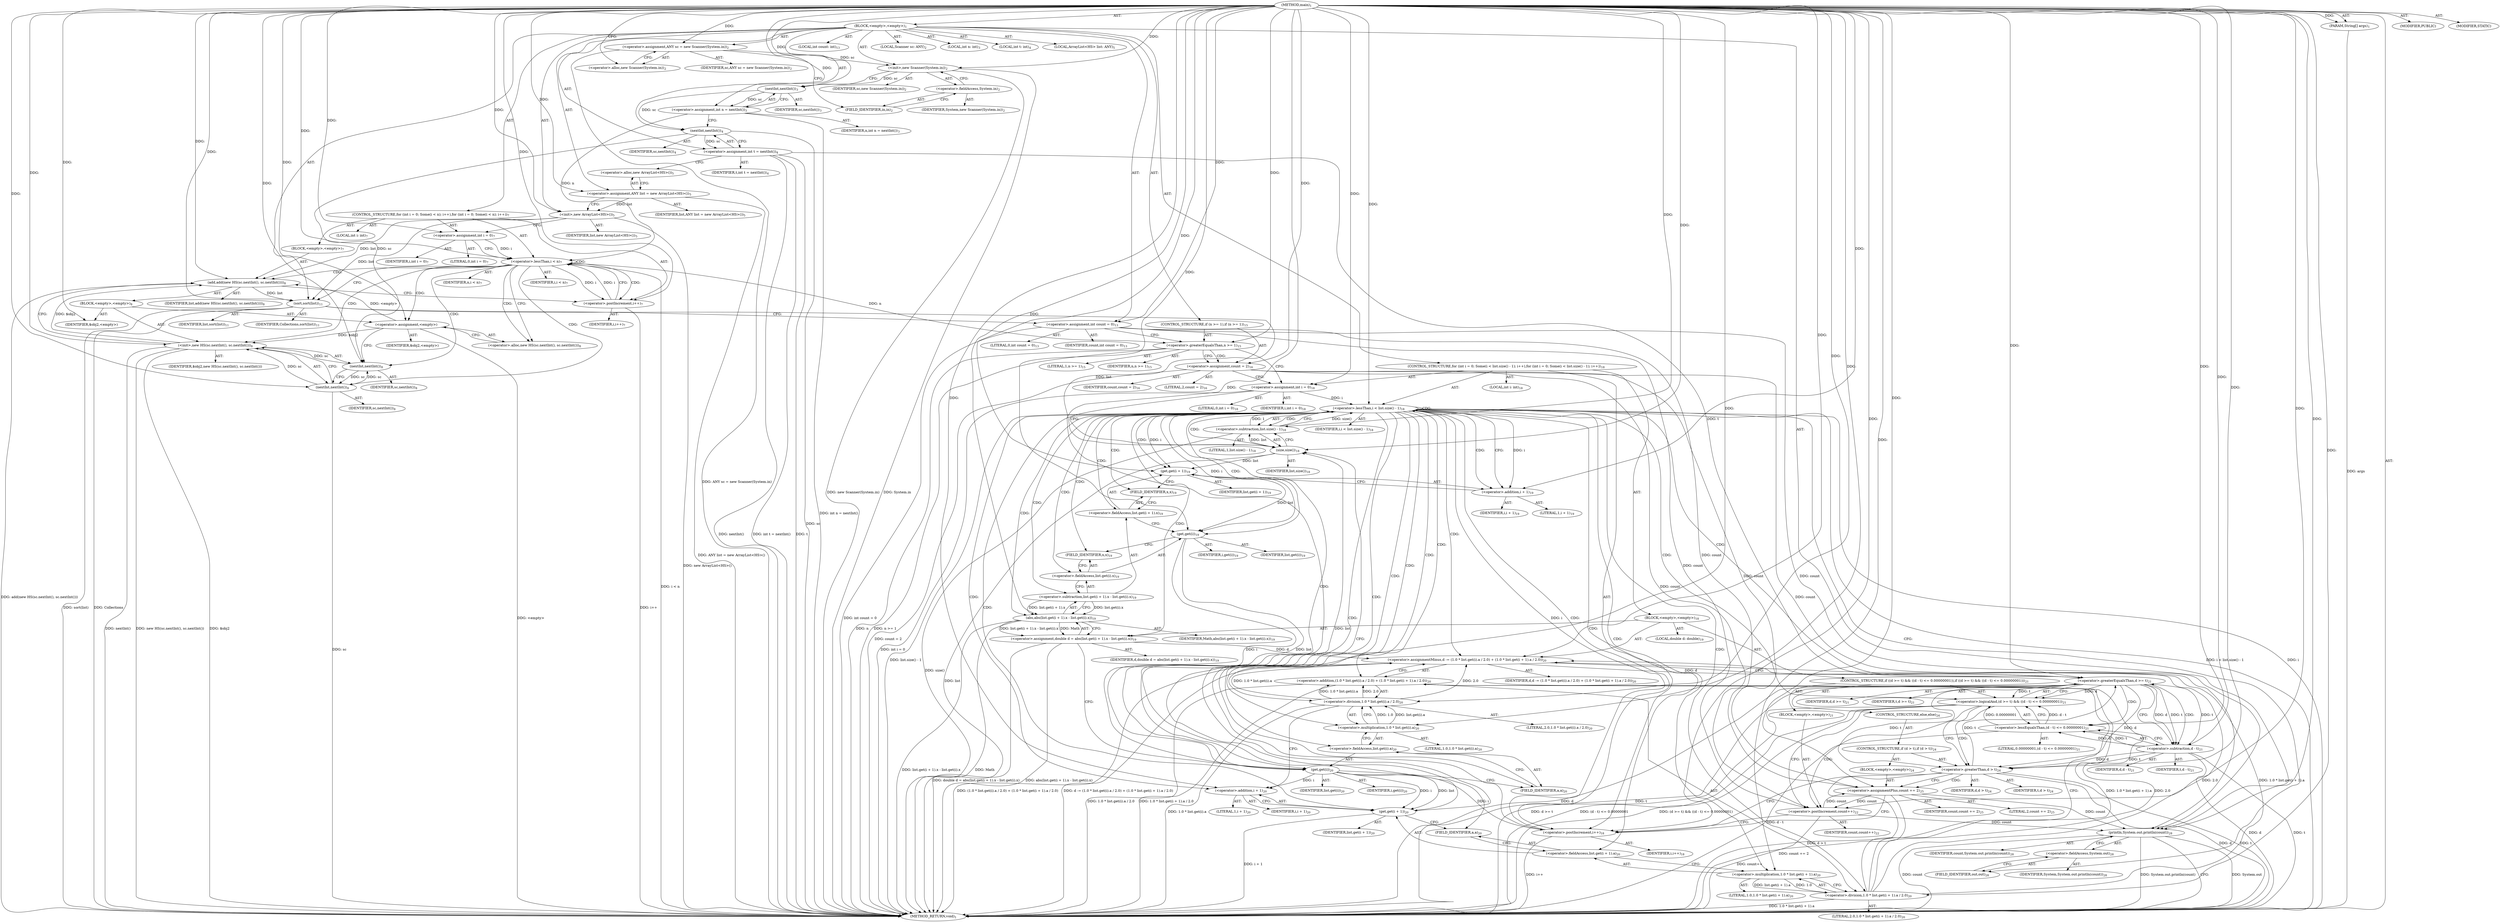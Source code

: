 digraph "main" {  
"21" [label = <(METHOD,main)<SUB>1</SUB>> ]
"22" [label = <(PARAM,String[] args)<SUB>1</SUB>> ]
"23" [label = <(BLOCK,&lt;empty&gt;,&lt;empty&gt;)<SUB>1</SUB>> ]
"4" [label = <(LOCAL,Scanner sc: ANY)<SUB>2</SUB>> ]
"24" [label = <(&lt;operator&gt;.assignment,ANY sc = new Scanner(System.in))<SUB>2</SUB>> ]
"25" [label = <(IDENTIFIER,sc,ANY sc = new Scanner(System.in))<SUB>2</SUB>> ]
"26" [label = <(&lt;operator&gt;.alloc,new Scanner(System.in))<SUB>2</SUB>> ]
"27" [label = <(&lt;init&gt;,new Scanner(System.in))<SUB>2</SUB>> ]
"3" [label = <(IDENTIFIER,sc,new Scanner(System.in))<SUB>2</SUB>> ]
"28" [label = <(&lt;operator&gt;.fieldAccess,System.in)<SUB>2</SUB>> ]
"29" [label = <(IDENTIFIER,System,new Scanner(System.in))<SUB>2</SUB>> ]
"30" [label = <(FIELD_IDENTIFIER,in,in)<SUB>2</SUB>> ]
"31" [label = <(LOCAL,int n: int)<SUB>3</SUB>> ]
"32" [label = <(&lt;operator&gt;.assignment,int n = nextInt())<SUB>3</SUB>> ]
"33" [label = <(IDENTIFIER,n,int n = nextInt())<SUB>3</SUB>> ]
"34" [label = <(nextInt,nextInt())<SUB>3</SUB>> ]
"35" [label = <(IDENTIFIER,sc,nextInt())<SUB>3</SUB>> ]
"36" [label = <(LOCAL,int t: int)<SUB>4</SUB>> ]
"37" [label = <(&lt;operator&gt;.assignment,int t = nextInt())<SUB>4</SUB>> ]
"38" [label = <(IDENTIFIER,t,int t = nextInt())<SUB>4</SUB>> ]
"39" [label = <(nextInt,nextInt())<SUB>4</SUB>> ]
"40" [label = <(IDENTIFIER,sc,nextInt())<SUB>4</SUB>> ]
"6" [label = <(LOCAL,ArrayList&lt;HS&gt; list: ANY)<SUB>5</SUB>> ]
"41" [label = <(&lt;operator&gt;.assignment,ANY list = new ArrayList&lt;HS&gt;())<SUB>5</SUB>> ]
"42" [label = <(IDENTIFIER,list,ANY list = new ArrayList&lt;HS&gt;())<SUB>5</SUB>> ]
"43" [label = <(&lt;operator&gt;.alloc,new ArrayList&lt;HS&gt;())<SUB>5</SUB>> ]
"44" [label = <(&lt;init&gt;,new ArrayList&lt;HS&gt;())<SUB>5</SUB>> ]
"5" [label = <(IDENTIFIER,list,new ArrayList&lt;HS&gt;())<SUB>5</SUB>> ]
"45" [label = <(CONTROL_STRUCTURE,for (int i = 0; Some(i &lt; n); i++),for (int i = 0; Some(i &lt; n); i++))<SUB>7</SUB>> ]
"46" [label = <(LOCAL,int i: int)<SUB>7</SUB>> ]
"47" [label = <(&lt;operator&gt;.assignment,int i = 0)<SUB>7</SUB>> ]
"48" [label = <(IDENTIFIER,i,int i = 0)<SUB>7</SUB>> ]
"49" [label = <(LITERAL,0,int i = 0)<SUB>7</SUB>> ]
"50" [label = <(&lt;operator&gt;.lessThan,i &lt; n)<SUB>7</SUB>> ]
"51" [label = <(IDENTIFIER,i,i &lt; n)<SUB>7</SUB>> ]
"52" [label = <(IDENTIFIER,n,i &lt; n)<SUB>7</SUB>> ]
"53" [label = <(&lt;operator&gt;.postIncrement,i++)<SUB>7</SUB>> ]
"54" [label = <(IDENTIFIER,i,i++)<SUB>7</SUB>> ]
"55" [label = <(BLOCK,&lt;empty&gt;,&lt;empty&gt;)<SUB>7</SUB>> ]
"56" [label = <(add,add(new HS(sc.nextInt(), sc.nextInt())))<SUB>8</SUB>> ]
"57" [label = <(IDENTIFIER,list,add(new HS(sc.nextInt(), sc.nextInt())))<SUB>8</SUB>> ]
"58" [label = <(BLOCK,&lt;empty&gt;,&lt;empty&gt;)<SUB>8</SUB>> ]
"59" [label = <(&lt;operator&gt;.assignment,&lt;empty&gt;)> ]
"60" [label = <(IDENTIFIER,$obj2,&lt;empty&gt;)> ]
"61" [label = <(&lt;operator&gt;.alloc,new HS(sc.nextInt(), sc.nextInt()))<SUB>8</SUB>> ]
"62" [label = <(&lt;init&gt;,new HS(sc.nextInt(), sc.nextInt()))<SUB>8</SUB>> ]
"63" [label = <(IDENTIFIER,$obj2,new HS(sc.nextInt(), sc.nextInt()))> ]
"64" [label = <(nextInt,nextInt())<SUB>8</SUB>> ]
"65" [label = <(IDENTIFIER,sc,nextInt())<SUB>8</SUB>> ]
"66" [label = <(nextInt,nextInt())<SUB>8</SUB>> ]
"67" [label = <(IDENTIFIER,sc,nextInt())<SUB>8</SUB>> ]
"68" [label = <(IDENTIFIER,$obj2,&lt;empty&gt;)> ]
"69" [label = <(sort,sort(list))<SUB>11</SUB>> ]
"70" [label = <(IDENTIFIER,Collections,sort(list))<SUB>11</SUB>> ]
"71" [label = <(IDENTIFIER,list,sort(list))<SUB>11</SUB>> ]
"72" [label = <(LOCAL,int count: int)<SUB>13</SUB>> ]
"73" [label = <(&lt;operator&gt;.assignment,int count = 0)<SUB>13</SUB>> ]
"74" [label = <(IDENTIFIER,count,int count = 0)<SUB>13</SUB>> ]
"75" [label = <(LITERAL,0,int count = 0)<SUB>13</SUB>> ]
"76" [label = <(CONTROL_STRUCTURE,if (n &gt;= 1),if (n &gt;= 1))<SUB>15</SUB>> ]
"77" [label = <(&lt;operator&gt;.greaterEqualsThan,n &gt;= 1)<SUB>15</SUB>> ]
"78" [label = <(IDENTIFIER,n,n &gt;= 1)<SUB>15</SUB>> ]
"79" [label = <(LITERAL,1,n &gt;= 1)<SUB>15</SUB>> ]
"80" [label = <(&lt;operator&gt;.assignment,count = 2)<SUB>16</SUB>> ]
"81" [label = <(IDENTIFIER,count,count = 2)<SUB>16</SUB>> ]
"82" [label = <(LITERAL,2,count = 2)<SUB>16</SUB>> ]
"83" [label = <(CONTROL_STRUCTURE,for (int i = 0; Some(i &lt; list.size() - 1); i++),for (int i = 0; Some(i &lt; list.size() - 1); i++))<SUB>18</SUB>> ]
"84" [label = <(LOCAL,int i: int)<SUB>18</SUB>> ]
"85" [label = <(&lt;operator&gt;.assignment,int i = 0)<SUB>18</SUB>> ]
"86" [label = <(IDENTIFIER,i,int i = 0)<SUB>18</SUB>> ]
"87" [label = <(LITERAL,0,int i = 0)<SUB>18</SUB>> ]
"88" [label = <(&lt;operator&gt;.lessThan,i &lt; list.size() - 1)<SUB>18</SUB>> ]
"89" [label = <(IDENTIFIER,i,i &lt; list.size() - 1)<SUB>18</SUB>> ]
"90" [label = <(&lt;operator&gt;.subtraction,list.size() - 1)<SUB>18</SUB>> ]
"91" [label = <(size,size())<SUB>18</SUB>> ]
"92" [label = <(IDENTIFIER,list,size())<SUB>18</SUB>> ]
"93" [label = <(LITERAL,1,list.size() - 1)<SUB>18</SUB>> ]
"94" [label = <(&lt;operator&gt;.postIncrement,i++)<SUB>18</SUB>> ]
"95" [label = <(IDENTIFIER,i,i++)<SUB>18</SUB>> ]
"96" [label = <(BLOCK,&lt;empty&gt;,&lt;empty&gt;)<SUB>18</SUB>> ]
"97" [label = <(LOCAL,double d: double)<SUB>19</SUB>> ]
"98" [label = <(&lt;operator&gt;.assignment,double d = abs(list.get(i + 1).x - list.get(i).x))<SUB>19</SUB>> ]
"99" [label = <(IDENTIFIER,d,double d = abs(list.get(i + 1).x - list.get(i).x))<SUB>19</SUB>> ]
"100" [label = <(abs,abs(list.get(i + 1).x - list.get(i).x))<SUB>19</SUB>> ]
"101" [label = <(IDENTIFIER,Math,abs(list.get(i + 1).x - list.get(i).x))<SUB>19</SUB>> ]
"102" [label = <(&lt;operator&gt;.subtraction,list.get(i + 1).x - list.get(i).x)<SUB>19</SUB>> ]
"103" [label = <(&lt;operator&gt;.fieldAccess,list.get(i + 1).x)<SUB>19</SUB>> ]
"104" [label = <(get,get(i + 1))<SUB>19</SUB>> ]
"105" [label = <(IDENTIFIER,list,get(i + 1))<SUB>19</SUB>> ]
"106" [label = <(&lt;operator&gt;.addition,i + 1)<SUB>19</SUB>> ]
"107" [label = <(IDENTIFIER,i,i + 1)<SUB>19</SUB>> ]
"108" [label = <(LITERAL,1,i + 1)<SUB>19</SUB>> ]
"109" [label = <(FIELD_IDENTIFIER,x,x)<SUB>19</SUB>> ]
"110" [label = <(&lt;operator&gt;.fieldAccess,list.get(i).x)<SUB>19</SUB>> ]
"111" [label = <(get,get(i))<SUB>19</SUB>> ]
"112" [label = <(IDENTIFIER,list,get(i))<SUB>19</SUB>> ]
"113" [label = <(IDENTIFIER,i,get(i))<SUB>19</SUB>> ]
"114" [label = <(FIELD_IDENTIFIER,x,x)<SUB>19</SUB>> ]
"115" [label = <(&lt;operator&gt;.assignmentMinus,d -= (1.0 * list.get(i).a / 2.0) + (1.0 * list.get(i + 1).a / 2.0))<SUB>20</SUB>> ]
"116" [label = <(IDENTIFIER,d,d -= (1.0 * list.get(i).a / 2.0) + (1.0 * list.get(i + 1).a / 2.0))<SUB>20</SUB>> ]
"117" [label = <(&lt;operator&gt;.addition,(1.0 * list.get(i).a / 2.0) + (1.0 * list.get(i + 1).a / 2.0))<SUB>20</SUB>> ]
"118" [label = <(&lt;operator&gt;.division,1.0 * list.get(i).a / 2.0)<SUB>20</SUB>> ]
"119" [label = <(&lt;operator&gt;.multiplication,1.0 * list.get(i).a)<SUB>20</SUB>> ]
"120" [label = <(LITERAL,1.0,1.0 * list.get(i).a)<SUB>20</SUB>> ]
"121" [label = <(&lt;operator&gt;.fieldAccess,list.get(i).a)<SUB>20</SUB>> ]
"122" [label = <(get,get(i))<SUB>20</SUB>> ]
"123" [label = <(IDENTIFIER,list,get(i))<SUB>20</SUB>> ]
"124" [label = <(IDENTIFIER,i,get(i))<SUB>20</SUB>> ]
"125" [label = <(FIELD_IDENTIFIER,a,a)<SUB>20</SUB>> ]
"126" [label = <(LITERAL,2.0,1.0 * list.get(i).a / 2.0)<SUB>20</SUB>> ]
"127" [label = <(&lt;operator&gt;.division,1.0 * list.get(i + 1).a / 2.0)<SUB>20</SUB>> ]
"128" [label = <(&lt;operator&gt;.multiplication,1.0 * list.get(i + 1).a)<SUB>20</SUB>> ]
"129" [label = <(LITERAL,1.0,1.0 * list.get(i + 1).a)<SUB>20</SUB>> ]
"130" [label = <(&lt;operator&gt;.fieldAccess,list.get(i + 1).a)<SUB>20</SUB>> ]
"131" [label = <(get,get(i + 1))<SUB>20</SUB>> ]
"132" [label = <(IDENTIFIER,list,get(i + 1))<SUB>20</SUB>> ]
"133" [label = <(&lt;operator&gt;.addition,i + 1)<SUB>20</SUB>> ]
"134" [label = <(IDENTIFIER,i,i + 1)<SUB>20</SUB>> ]
"135" [label = <(LITERAL,1,i + 1)<SUB>20</SUB>> ]
"136" [label = <(FIELD_IDENTIFIER,a,a)<SUB>20</SUB>> ]
"137" [label = <(LITERAL,2.0,1.0 * list.get(i + 1).a / 2.0)<SUB>20</SUB>> ]
"138" [label = <(CONTROL_STRUCTURE,if ((d &gt;= t) &amp;&amp; ((d - t) &lt;= 0.00000001)),if ((d &gt;= t) &amp;&amp; ((d - t) &lt;= 0.00000001)))<SUB>21</SUB>> ]
"139" [label = <(&lt;operator&gt;.logicalAnd,(d &gt;= t) &amp;&amp; ((d - t) &lt;= 0.00000001))<SUB>21</SUB>> ]
"140" [label = <(&lt;operator&gt;.greaterEqualsThan,d &gt;= t)<SUB>21</SUB>> ]
"141" [label = <(IDENTIFIER,d,d &gt;= t)<SUB>21</SUB>> ]
"142" [label = <(IDENTIFIER,t,d &gt;= t)<SUB>21</SUB>> ]
"143" [label = <(&lt;operator&gt;.lessEqualsThan,(d - t) &lt;= 0.00000001)<SUB>21</SUB>> ]
"144" [label = <(&lt;operator&gt;.subtraction,d - t)<SUB>21</SUB>> ]
"145" [label = <(IDENTIFIER,d,d - t)<SUB>21</SUB>> ]
"146" [label = <(IDENTIFIER,t,d - t)<SUB>21</SUB>> ]
"147" [label = <(LITERAL,0.00000001,(d - t) &lt;= 0.00000001)<SUB>21</SUB>> ]
"148" [label = <(BLOCK,&lt;empty&gt;,&lt;empty&gt;)<SUB>21</SUB>> ]
"149" [label = <(&lt;operator&gt;.postIncrement,count++)<SUB>22</SUB>> ]
"150" [label = <(IDENTIFIER,count,count++)<SUB>22</SUB>> ]
"151" [label = <(CONTROL_STRUCTURE,else,else)<SUB>24</SUB>> ]
"152" [label = <(CONTROL_STRUCTURE,if (d &gt; t),if (d &gt; t))<SUB>24</SUB>> ]
"153" [label = <(&lt;operator&gt;.greaterThan,d &gt; t)<SUB>24</SUB>> ]
"154" [label = <(IDENTIFIER,d,d &gt; t)<SUB>24</SUB>> ]
"155" [label = <(IDENTIFIER,t,d &gt; t)<SUB>24</SUB>> ]
"156" [label = <(BLOCK,&lt;empty&gt;,&lt;empty&gt;)<SUB>24</SUB>> ]
"157" [label = <(&lt;operator&gt;.assignmentPlus,count += 2)<SUB>25</SUB>> ]
"158" [label = <(IDENTIFIER,count,count += 2)<SUB>25</SUB>> ]
"159" [label = <(LITERAL,2,count += 2)<SUB>25</SUB>> ]
"160" [label = <(println,System.out.println(count))<SUB>28</SUB>> ]
"161" [label = <(&lt;operator&gt;.fieldAccess,System.out)<SUB>28</SUB>> ]
"162" [label = <(IDENTIFIER,System,System.out.println(count))<SUB>28</SUB>> ]
"163" [label = <(FIELD_IDENTIFIER,out,out)<SUB>28</SUB>> ]
"164" [label = <(IDENTIFIER,count,System.out.println(count))<SUB>28</SUB>> ]
"165" [label = <(MODIFIER,PUBLIC)> ]
"166" [label = <(MODIFIER,STATIC)> ]
"167" [label = <(METHOD_RETURN,void)<SUB>1</SUB>> ]
  "21" -> "22"  [ label = "AST: "] 
  "21" -> "23"  [ label = "AST: "] 
  "21" -> "165"  [ label = "AST: "] 
  "21" -> "166"  [ label = "AST: "] 
  "21" -> "167"  [ label = "AST: "] 
  "23" -> "4"  [ label = "AST: "] 
  "23" -> "24"  [ label = "AST: "] 
  "23" -> "27"  [ label = "AST: "] 
  "23" -> "31"  [ label = "AST: "] 
  "23" -> "32"  [ label = "AST: "] 
  "23" -> "36"  [ label = "AST: "] 
  "23" -> "37"  [ label = "AST: "] 
  "23" -> "6"  [ label = "AST: "] 
  "23" -> "41"  [ label = "AST: "] 
  "23" -> "44"  [ label = "AST: "] 
  "23" -> "45"  [ label = "AST: "] 
  "23" -> "69"  [ label = "AST: "] 
  "23" -> "72"  [ label = "AST: "] 
  "23" -> "73"  [ label = "AST: "] 
  "23" -> "76"  [ label = "AST: "] 
  "23" -> "83"  [ label = "AST: "] 
  "23" -> "160"  [ label = "AST: "] 
  "24" -> "25"  [ label = "AST: "] 
  "24" -> "26"  [ label = "AST: "] 
  "27" -> "3"  [ label = "AST: "] 
  "27" -> "28"  [ label = "AST: "] 
  "28" -> "29"  [ label = "AST: "] 
  "28" -> "30"  [ label = "AST: "] 
  "32" -> "33"  [ label = "AST: "] 
  "32" -> "34"  [ label = "AST: "] 
  "34" -> "35"  [ label = "AST: "] 
  "37" -> "38"  [ label = "AST: "] 
  "37" -> "39"  [ label = "AST: "] 
  "39" -> "40"  [ label = "AST: "] 
  "41" -> "42"  [ label = "AST: "] 
  "41" -> "43"  [ label = "AST: "] 
  "44" -> "5"  [ label = "AST: "] 
  "45" -> "46"  [ label = "AST: "] 
  "45" -> "47"  [ label = "AST: "] 
  "45" -> "50"  [ label = "AST: "] 
  "45" -> "53"  [ label = "AST: "] 
  "45" -> "55"  [ label = "AST: "] 
  "47" -> "48"  [ label = "AST: "] 
  "47" -> "49"  [ label = "AST: "] 
  "50" -> "51"  [ label = "AST: "] 
  "50" -> "52"  [ label = "AST: "] 
  "53" -> "54"  [ label = "AST: "] 
  "55" -> "56"  [ label = "AST: "] 
  "56" -> "57"  [ label = "AST: "] 
  "56" -> "58"  [ label = "AST: "] 
  "58" -> "59"  [ label = "AST: "] 
  "58" -> "62"  [ label = "AST: "] 
  "58" -> "68"  [ label = "AST: "] 
  "59" -> "60"  [ label = "AST: "] 
  "59" -> "61"  [ label = "AST: "] 
  "62" -> "63"  [ label = "AST: "] 
  "62" -> "64"  [ label = "AST: "] 
  "62" -> "66"  [ label = "AST: "] 
  "64" -> "65"  [ label = "AST: "] 
  "66" -> "67"  [ label = "AST: "] 
  "69" -> "70"  [ label = "AST: "] 
  "69" -> "71"  [ label = "AST: "] 
  "73" -> "74"  [ label = "AST: "] 
  "73" -> "75"  [ label = "AST: "] 
  "76" -> "77"  [ label = "AST: "] 
  "76" -> "80"  [ label = "AST: "] 
  "77" -> "78"  [ label = "AST: "] 
  "77" -> "79"  [ label = "AST: "] 
  "80" -> "81"  [ label = "AST: "] 
  "80" -> "82"  [ label = "AST: "] 
  "83" -> "84"  [ label = "AST: "] 
  "83" -> "85"  [ label = "AST: "] 
  "83" -> "88"  [ label = "AST: "] 
  "83" -> "94"  [ label = "AST: "] 
  "83" -> "96"  [ label = "AST: "] 
  "85" -> "86"  [ label = "AST: "] 
  "85" -> "87"  [ label = "AST: "] 
  "88" -> "89"  [ label = "AST: "] 
  "88" -> "90"  [ label = "AST: "] 
  "90" -> "91"  [ label = "AST: "] 
  "90" -> "93"  [ label = "AST: "] 
  "91" -> "92"  [ label = "AST: "] 
  "94" -> "95"  [ label = "AST: "] 
  "96" -> "97"  [ label = "AST: "] 
  "96" -> "98"  [ label = "AST: "] 
  "96" -> "115"  [ label = "AST: "] 
  "96" -> "138"  [ label = "AST: "] 
  "98" -> "99"  [ label = "AST: "] 
  "98" -> "100"  [ label = "AST: "] 
  "100" -> "101"  [ label = "AST: "] 
  "100" -> "102"  [ label = "AST: "] 
  "102" -> "103"  [ label = "AST: "] 
  "102" -> "110"  [ label = "AST: "] 
  "103" -> "104"  [ label = "AST: "] 
  "103" -> "109"  [ label = "AST: "] 
  "104" -> "105"  [ label = "AST: "] 
  "104" -> "106"  [ label = "AST: "] 
  "106" -> "107"  [ label = "AST: "] 
  "106" -> "108"  [ label = "AST: "] 
  "110" -> "111"  [ label = "AST: "] 
  "110" -> "114"  [ label = "AST: "] 
  "111" -> "112"  [ label = "AST: "] 
  "111" -> "113"  [ label = "AST: "] 
  "115" -> "116"  [ label = "AST: "] 
  "115" -> "117"  [ label = "AST: "] 
  "117" -> "118"  [ label = "AST: "] 
  "117" -> "127"  [ label = "AST: "] 
  "118" -> "119"  [ label = "AST: "] 
  "118" -> "126"  [ label = "AST: "] 
  "119" -> "120"  [ label = "AST: "] 
  "119" -> "121"  [ label = "AST: "] 
  "121" -> "122"  [ label = "AST: "] 
  "121" -> "125"  [ label = "AST: "] 
  "122" -> "123"  [ label = "AST: "] 
  "122" -> "124"  [ label = "AST: "] 
  "127" -> "128"  [ label = "AST: "] 
  "127" -> "137"  [ label = "AST: "] 
  "128" -> "129"  [ label = "AST: "] 
  "128" -> "130"  [ label = "AST: "] 
  "130" -> "131"  [ label = "AST: "] 
  "130" -> "136"  [ label = "AST: "] 
  "131" -> "132"  [ label = "AST: "] 
  "131" -> "133"  [ label = "AST: "] 
  "133" -> "134"  [ label = "AST: "] 
  "133" -> "135"  [ label = "AST: "] 
  "138" -> "139"  [ label = "AST: "] 
  "138" -> "148"  [ label = "AST: "] 
  "138" -> "151"  [ label = "AST: "] 
  "139" -> "140"  [ label = "AST: "] 
  "139" -> "143"  [ label = "AST: "] 
  "140" -> "141"  [ label = "AST: "] 
  "140" -> "142"  [ label = "AST: "] 
  "143" -> "144"  [ label = "AST: "] 
  "143" -> "147"  [ label = "AST: "] 
  "144" -> "145"  [ label = "AST: "] 
  "144" -> "146"  [ label = "AST: "] 
  "148" -> "149"  [ label = "AST: "] 
  "149" -> "150"  [ label = "AST: "] 
  "151" -> "152"  [ label = "AST: "] 
  "152" -> "153"  [ label = "AST: "] 
  "152" -> "156"  [ label = "AST: "] 
  "153" -> "154"  [ label = "AST: "] 
  "153" -> "155"  [ label = "AST: "] 
  "156" -> "157"  [ label = "AST: "] 
  "157" -> "158"  [ label = "AST: "] 
  "157" -> "159"  [ label = "AST: "] 
  "160" -> "161"  [ label = "AST: "] 
  "160" -> "164"  [ label = "AST: "] 
  "161" -> "162"  [ label = "AST: "] 
  "161" -> "163"  [ label = "AST: "] 
  "24" -> "30"  [ label = "CFG: "] 
  "27" -> "34"  [ label = "CFG: "] 
  "32" -> "39"  [ label = "CFG: "] 
  "37" -> "43"  [ label = "CFG: "] 
  "41" -> "44"  [ label = "CFG: "] 
  "44" -> "47"  [ label = "CFG: "] 
  "69" -> "73"  [ label = "CFG: "] 
  "73" -> "77"  [ label = "CFG: "] 
  "160" -> "167"  [ label = "CFG: "] 
  "26" -> "24"  [ label = "CFG: "] 
  "28" -> "27"  [ label = "CFG: "] 
  "34" -> "32"  [ label = "CFG: "] 
  "39" -> "37"  [ label = "CFG: "] 
  "43" -> "41"  [ label = "CFG: "] 
  "47" -> "50"  [ label = "CFG: "] 
  "50" -> "61"  [ label = "CFG: "] 
  "50" -> "69"  [ label = "CFG: "] 
  "53" -> "50"  [ label = "CFG: "] 
  "77" -> "80"  [ label = "CFG: "] 
  "77" -> "85"  [ label = "CFG: "] 
  "80" -> "85"  [ label = "CFG: "] 
  "85" -> "91"  [ label = "CFG: "] 
  "88" -> "106"  [ label = "CFG: "] 
  "88" -> "163"  [ label = "CFG: "] 
  "94" -> "91"  [ label = "CFG: "] 
  "161" -> "160"  [ label = "CFG: "] 
  "30" -> "28"  [ label = "CFG: "] 
  "56" -> "53"  [ label = "CFG: "] 
  "90" -> "88"  [ label = "CFG: "] 
  "98" -> "122"  [ label = "CFG: "] 
  "115" -> "140"  [ label = "CFG: "] 
  "163" -> "161"  [ label = "CFG: "] 
  "91" -> "90"  [ label = "CFG: "] 
  "100" -> "98"  [ label = "CFG: "] 
  "117" -> "115"  [ label = "CFG: "] 
  "139" -> "149"  [ label = "CFG: "] 
  "139" -> "153"  [ label = "CFG: "] 
  "59" -> "64"  [ label = "CFG: "] 
  "62" -> "56"  [ label = "CFG: "] 
  "102" -> "100"  [ label = "CFG: "] 
  "118" -> "133"  [ label = "CFG: "] 
  "127" -> "117"  [ label = "CFG: "] 
  "140" -> "139"  [ label = "CFG: "] 
  "140" -> "144"  [ label = "CFG: "] 
  "143" -> "139"  [ label = "CFG: "] 
  "149" -> "94"  [ label = "CFG: "] 
  "61" -> "59"  [ label = "CFG: "] 
  "64" -> "66"  [ label = "CFG: "] 
  "66" -> "62"  [ label = "CFG: "] 
  "103" -> "111"  [ label = "CFG: "] 
  "110" -> "102"  [ label = "CFG: "] 
  "119" -> "118"  [ label = "CFG: "] 
  "128" -> "127"  [ label = "CFG: "] 
  "144" -> "143"  [ label = "CFG: "] 
  "153" -> "157"  [ label = "CFG: "] 
  "153" -> "94"  [ label = "CFG: "] 
  "104" -> "109"  [ label = "CFG: "] 
  "109" -> "103"  [ label = "CFG: "] 
  "111" -> "114"  [ label = "CFG: "] 
  "114" -> "110"  [ label = "CFG: "] 
  "121" -> "119"  [ label = "CFG: "] 
  "130" -> "128"  [ label = "CFG: "] 
  "157" -> "94"  [ label = "CFG: "] 
  "106" -> "104"  [ label = "CFG: "] 
  "122" -> "125"  [ label = "CFG: "] 
  "125" -> "121"  [ label = "CFG: "] 
  "131" -> "136"  [ label = "CFG: "] 
  "136" -> "130"  [ label = "CFG: "] 
  "133" -> "131"  [ label = "CFG: "] 
  "21" -> "26"  [ label = "CFG: "] 
  "22" -> "167"  [ label = "DDG: args"] 
  "24" -> "167"  [ label = "DDG: ANY sc = new Scanner(System.in)"] 
  "27" -> "167"  [ label = "DDG: System.in"] 
  "27" -> "167"  [ label = "DDG: new Scanner(System.in)"] 
  "32" -> "167"  [ label = "DDG: int n = nextInt()"] 
  "37" -> "167"  [ label = "DDG: t"] 
  "39" -> "167"  [ label = "DDG: sc"] 
  "37" -> "167"  [ label = "DDG: nextInt()"] 
  "37" -> "167"  [ label = "DDG: int t = nextInt()"] 
  "41" -> "167"  [ label = "DDG: ANY list = new ArrayList&lt;HS&gt;()"] 
  "44" -> "167"  [ label = "DDG: new ArrayList&lt;HS&gt;()"] 
  "50" -> "167"  [ label = "DDG: i &lt; n"] 
  "69" -> "167"  [ label = "DDG: sort(list)"] 
  "73" -> "167"  [ label = "DDG: int count = 0"] 
  "77" -> "167"  [ label = "DDG: n"] 
  "77" -> "167"  [ label = "DDG: n &gt;= 1"] 
  "80" -> "167"  [ label = "DDG: count = 2"] 
  "85" -> "167"  [ label = "DDG: int i = 0"] 
  "88" -> "167"  [ label = "DDG: i"] 
  "91" -> "167"  [ label = "DDG: list"] 
  "90" -> "167"  [ label = "DDG: size()"] 
  "88" -> "167"  [ label = "DDG: list.size() - 1"] 
  "88" -> "167"  [ label = "DDG: i &lt; list.size() - 1"] 
  "160" -> "167"  [ label = "DDG: System.out"] 
  "160" -> "167"  [ label = "DDG: count"] 
  "160" -> "167"  [ label = "DDG: System.out.println(count)"] 
  "100" -> "167"  [ label = "DDG: list.get(i + 1).x - list.get(i).x"] 
  "98" -> "167"  [ label = "DDG: abs(list.get(i + 1).x - list.get(i).x)"] 
  "98" -> "167"  [ label = "DDG: double d = abs(list.get(i + 1).x - list.get(i).x)"] 
  "118" -> "167"  [ label = "DDG: 1.0 * list.get(i).a"] 
  "117" -> "167"  [ label = "DDG: 1.0 * list.get(i).a / 2.0"] 
  "131" -> "167"  [ label = "DDG: i + 1"] 
  "127" -> "167"  [ label = "DDG: 1.0 * list.get(i + 1).a"] 
  "117" -> "167"  [ label = "DDG: 1.0 * list.get(i + 1).a / 2.0"] 
  "115" -> "167"  [ label = "DDG: (1.0 * list.get(i).a / 2.0) + (1.0 * list.get(i + 1).a / 2.0)"] 
  "115" -> "167"  [ label = "DDG: d -= (1.0 * list.get(i).a / 2.0) + (1.0 * list.get(i + 1).a / 2.0)"] 
  "140" -> "167"  [ label = "DDG: d"] 
  "140" -> "167"  [ label = "DDG: t"] 
  "139" -> "167"  [ label = "DDG: d &gt;= t"] 
  "144" -> "167"  [ label = "DDG: d"] 
  "144" -> "167"  [ label = "DDG: t"] 
  "143" -> "167"  [ label = "DDG: d - t"] 
  "139" -> "167"  [ label = "DDG: (d - t) &lt;= 0.00000001"] 
  "139" -> "167"  [ label = "DDG: (d &gt;= t) &amp;&amp; ((d - t) &lt;= 0.00000001)"] 
  "153" -> "167"  [ label = "DDG: d"] 
  "153" -> "167"  [ label = "DDG: t"] 
  "153" -> "167"  [ label = "DDG: d &gt; t"] 
  "157" -> "167"  [ label = "DDG: count += 2"] 
  "149" -> "167"  [ label = "DDG: count++"] 
  "94" -> "167"  [ label = "DDG: i++"] 
  "59" -> "167"  [ label = "DDG: &lt;empty&gt;"] 
  "62" -> "167"  [ label = "DDG: $obj2"] 
  "62" -> "167"  [ label = "DDG: nextInt()"] 
  "66" -> "167"  [ label = "DDG: sc"] 
  "62" -> "167"  [ label = "DDG: new HS(sc.nextInt(), sc.nextInt())"] 
  "56" -> "167"  [ label = "DDG: add(new HS(sc.nextInt(), sc.nextInt()))"] 
  "53" -> "167"  [ label = "DDG: i++"] 
  "69" -> "167"  [ label = "DDG: Collections"] 
  "100" -> "167"  [ label = "DDG: Math"] 
  "21" -> "22"  [ label = "DDG: "] 
  "21" -> "24"  [ label = "DDG: "] 
  "34" -> "32"  [ label = "DDG: sc"] 
  "39" -> "37"  [ label = "DDG: sc"] 
  "21" -> "41"  [ label = "DDG: "] 
  "21" -> "73"  [ label = "DDG: "] 
  "24" -> "27"  [ label = "DDG: sc"] 
  "21" -> "27"  [ label = "DDG: "] 
  "41" -> "44"  [ label = "DDG: list"] 
  "21" -> "44"  [ label = "DDG: "] 
  "21" -> "47"  [ label = "DDG: "] 
  "21" -> "69"  [ label = "DDG: "] 
  "44" -> "69"  [ label = "DDG: list"] 
  "56" -> "69"  [ label = "DDG: list"] 
  "21" -> "80"  [ label = "DDG: "] 
  "21" -> "85"  [ label = "DDG: "] 
  "73" -> "160"  [ label = "DDG: count"] 
  "80" -> "160"  [ label = "DDG: count"] 
  "157" -> "160"  [ label = "DDG: count"] 
  "149" -> "160"  [ label = "DDG: count"] 
  "21" -> "160"  [ label = "DDG: "] 
  "27" -> "34"  [ label = "DDG: sc"] 
  "21" -> "34"  [ label = "DDG: "] 
  "34" -> "39"  [ label = "DDG: sc"] 
  "21" -> "39"  [ label = "DDG: "] 
  "47" -> "50"  [ label = "DDG: i"] 
  "53" -> "50"  [ label = "DDG: i"] 
  "21" -> "50"  [ label = "DDG: "] 
  "32" -> "50"  [ label = "DDG: n"] 
  "50" -> "53"  [ label = "DDG: i"] 
  "21" -> "53"  [ label = "DDG: "] 
  "50" -> "77"  [ label = "DDG: n"] 
  "21" -> "77"  [ label = "DDG: "] 
  "85" -> "88"  [ label = "DDG: i"] 
  "94" -> "88"  [ label = "DDG: i"] 
  "21" -> "88"  [ label = "DDG: "] 
  "90" -> "88"  [ label = "DDG: size()"] 
  "90" -> "88"  [ label = "DDG: 1"] 
  "21" -> "94"  [ label = "DDG: "] 
  "122" -> "94"  [ label = "DDG: i"] 
  "100" -> "98"  [ label = "DDG: Math"] 
  "100" -> "98"  [ label = "DDG: list.get(i + 1).x - list.get(i).x"] 
  "118" -> "115"  [ label = "DDG: 1.0 * list.get(i).a"] 
  "118" -> "115"  [ label = "DDG: 2.0"] 
  "127" -> "115"  [ label = "DDG: 1.0 * list.get(i + 1).a"] 
  "127" -> "115"  [ label = "DDG: 2.0"] 
  "44" -> "56"  [ label = "DDG: list"] 
  "21" -> "56"  [ label = "DDG: "] 
  "59" -> "56"  [ label = "DDG: &lt;empty&gt;"] 
  "62" -> "56"  [ label = "DDG: $obj2"] 
  "91" -> "90"  [ label = "DDG: list"] 
  "21" -> "90"  [ label = "DDG: "] 
  "98" -> "115"  [ label = "DDG: d"] 
  "21" -> "115"  [ label = "DDG: "] 
  "21" -> "59"  [ label = "DDG: "] 
  "21" -> "68"  [ label = "DDG: "] 
  "69" -> "91"  [ label = "DDG: list"] 
  "131" -> "91"  [ label = "DDG: list"] 
  "21" -> "91"  [ label = "DDG: "] 
  "21" -> "100"  [ label = "DDG: "] 
  "102" -> "100"  [ label = "DDG: list.get(i + 1).x"] 
  "102" -> "100"  [ label = "DDG: list.get(i).x"] 
  "118" -> "117"  [ label = "DDG: 1.0 * list.get(i).a"] 
  "118" -> "117"  [ label = "DDG: 2.0"] 
  "127" -> "117"  [ label = "DDG: 1.0 * list.get(i + 1).a"] 
  "127" -> "117"  [ label = "DDG: 2.0"] 
  "140" -> "139"  [ label = "DDG: d"] 
  "140" -> "139"  [ label = "DDG: t"] 
  "143" -> "139"  [ label = "DDG: d - t"] 
  "143" -> "139"  [ label = "DDG: 0.00000001"] 
  "59" -> "62"  [ label = "DDG: $obj2"] 
  "21" -> "62"  [ label = "DDG: "] 
  "64" -> "62"  [ label = "DDG: sc"] 
  "66" -> "62"  [ label = "DDG: sc"] 
  "119" -> "118"  [ label = "DDG: 1.0"] 
  "119" -> "118"  [ label = "DDG: list.get(i).a"] 
  "21" -> "118"  [ label = "DDG: "] 
  "128" -> "127"  [ label = "DDG: 1.0"] 
  "128" -> "127"  [ label = "DDG: list.get(i + 1).a"] 
  "21" -> "127"  [ label = "DDG: "] 
  "115" -> "140"  [ label = "DDG: d"] 
  "21" -> "140"  [ label = "DDG: "] 
  "37" -> "140"  [ label = "DDG: t"] 
  "144" -> "140"  [ label = "DDG: t"] 
  "153" -> "140"  [ label = "DDG: t"] 
  "144" -> "143"  [ label = "DDG: d"] 
  "144" -> "143"  [ label = "DDG: t"] 
  "21" -> "143"  [ label = "DDG: "] 
  "73" -> "149"  [ label = "DDG: count"] 
  "80" -> "149"  [ label = "DDG: count"] 
  "157" -> "149"  [ label = "DDG: count"] 
  "21" -> "149"  [ label = "DDG: "] 
  "39" -> "64"  [ label = "DDG: sc"] 
  "66" -> "64"  [ label = "DDG: sc"] 
  "21" -> "64"  [ label = "DDG: "] 
  "64" -> "66"  [ label = "DDG: sc"] 
  "21" -> "66"  [ label = "DDG: "] 
  "21" -> "119"  [ label = "DDG: "] 
  "21" -> "128"  [ label = "DDG: "] 
  "140" -> "144"  [ label = "DDG: d"] 
  "21" -> "144"  [ label = "DDG: "] 
  "140" -> "144"  [ label = "DDG: t"] 
  "140" -> "153"  [ label = "DDG: d"] 
  "144" -> "153"  [ label = "DDG: d"] 
  "21" -> "153"  [ label = "DDG: "] 
  "140" -> "153"  [ label = "DDG: t"] 
  "144" -> "153"  [ label = "DDG: t"] 
  "21" -> "157"  [ label = "DDG: "] 
  "91" -> "104"  [ label = "DDG: list"] 
  "21" -> "104"  [ label = "DDG: "] 
  "88" -> "104"  [ label = "DDG: i"] 
  "104" -> "111"  [ label = "DDG: list"] 
  "21" -> "111"  [ label = "DDG: "] 
  "88" -> "111"  [ label = "DDG: i"] 
  "73" -> "157"  [ label = "DDG: count"] 
  "80" -> "157"  [ label = "DDG: count"] 
  "149" -> "157"  [ label = "DDG: count"] 
  "88" -> "106"  [ label = "DDG: i"] 
  "21" -> "106"  [ label = "DDG: "] 
  "111" -> "122"  [ label = "DDG: list"] 
  "21" -> "122"  [ label = "DDG: "] 
  "111" -> "122"  [ label = "DDG: i"] 
  "122" -> "131"  [ label = "DDG: list"] 
  "21" -> "131"  [ label = "DDG: "] 
  "122" -> "131"  [ label = "DDG: i"] 
  "122" -> "133"  [ label = "DDG: i"] 
  "21" -> "133"  [ label = "DDG: "] 
  "50" -> "64"  [ label = "CDG: "] 
  "50" -> "66"  [ label = "CDG: "] 
  "50" -> "56"  [ label = "CDG: "] 
  "50" -> "50"  [ label = "CDG: "] 
  "50" -> "59"  [ label = "CDG: "] 
  "50" -> "61"  [ label = "CDG: "] 
  "50" -> "53"  [ label = "CDG: "] 
  "50" -> "62"  [ label = "CDG: "] 
  "77" -> "80"  [ label = "CDG: "] 
  "88" -> "94"  [ label = "CDG: "] 
  "88" -> "115"  [ label = "CDG: "] 
  "88" -> "98"  [ label = "CDG: "] 
  "88" -> "136"  [ label = "CDG: "] 
  "88" -> "122"  [ label = "CDG: "] 
  "88" -> "128"  [ label = "CDG: "] 
  "88" -> "102"  [ label = "CDG: "] 
  "88" -> "114"  [ label = "CDG: "] 
  "88" -> "131"  [ label = "CDG: "] 
  "88" -> "103"  [ label = "CDG: "] 
  "88" -> "104"  [ label = "CDG: "] 
  "88" -> "119"  [ label = "CDG: "] 
  "88" -> "121"  [ label = "CDG: "] 
  "88" -> "106"  [ label = "CDG: "] 
  "88" -> "91"  [ label = "CDG: "] 
  "88" -> "140"  [ label = "CDG: "] 
  "88" -> "90"  [ label = "CDG: "] 
  "88" -> "130"  [ label = "CDG: "] 
  "88" -> "118"  [ label = "CDG: "] 
  "88" -> "100"  [ label = "CDG: "] 
  "88" -> "88"  [ label = "CDG: "] 
  "88" -> "110"  [ label = "CDG: "] 
  "88" -> "117"  [ label = "CDG: "] 
  "88" -> "127"  [ label = "CDG: "] 
  "88" -> "139"  [ label = "CDG: "] 
  "88" -> "125"  [ label = "CDG: "] 
  "88" -> "111"  [ label = "CDG: "] 
  "88" -> "109"  [ label = "CDG: "] 
  "88" -> "133"  [ label = "CDG: "] 
  "139" -> "149"  [ label = "CDG: "] 
  "139" -> "153"  [ label = "CDG: "] 
  "140" -> "144"  [ label = "CDG: "] 
  "140" -> "143"  [ label = "CDG: "] 
  "153" -> "157"  [ label = "CDG: "] 
}
